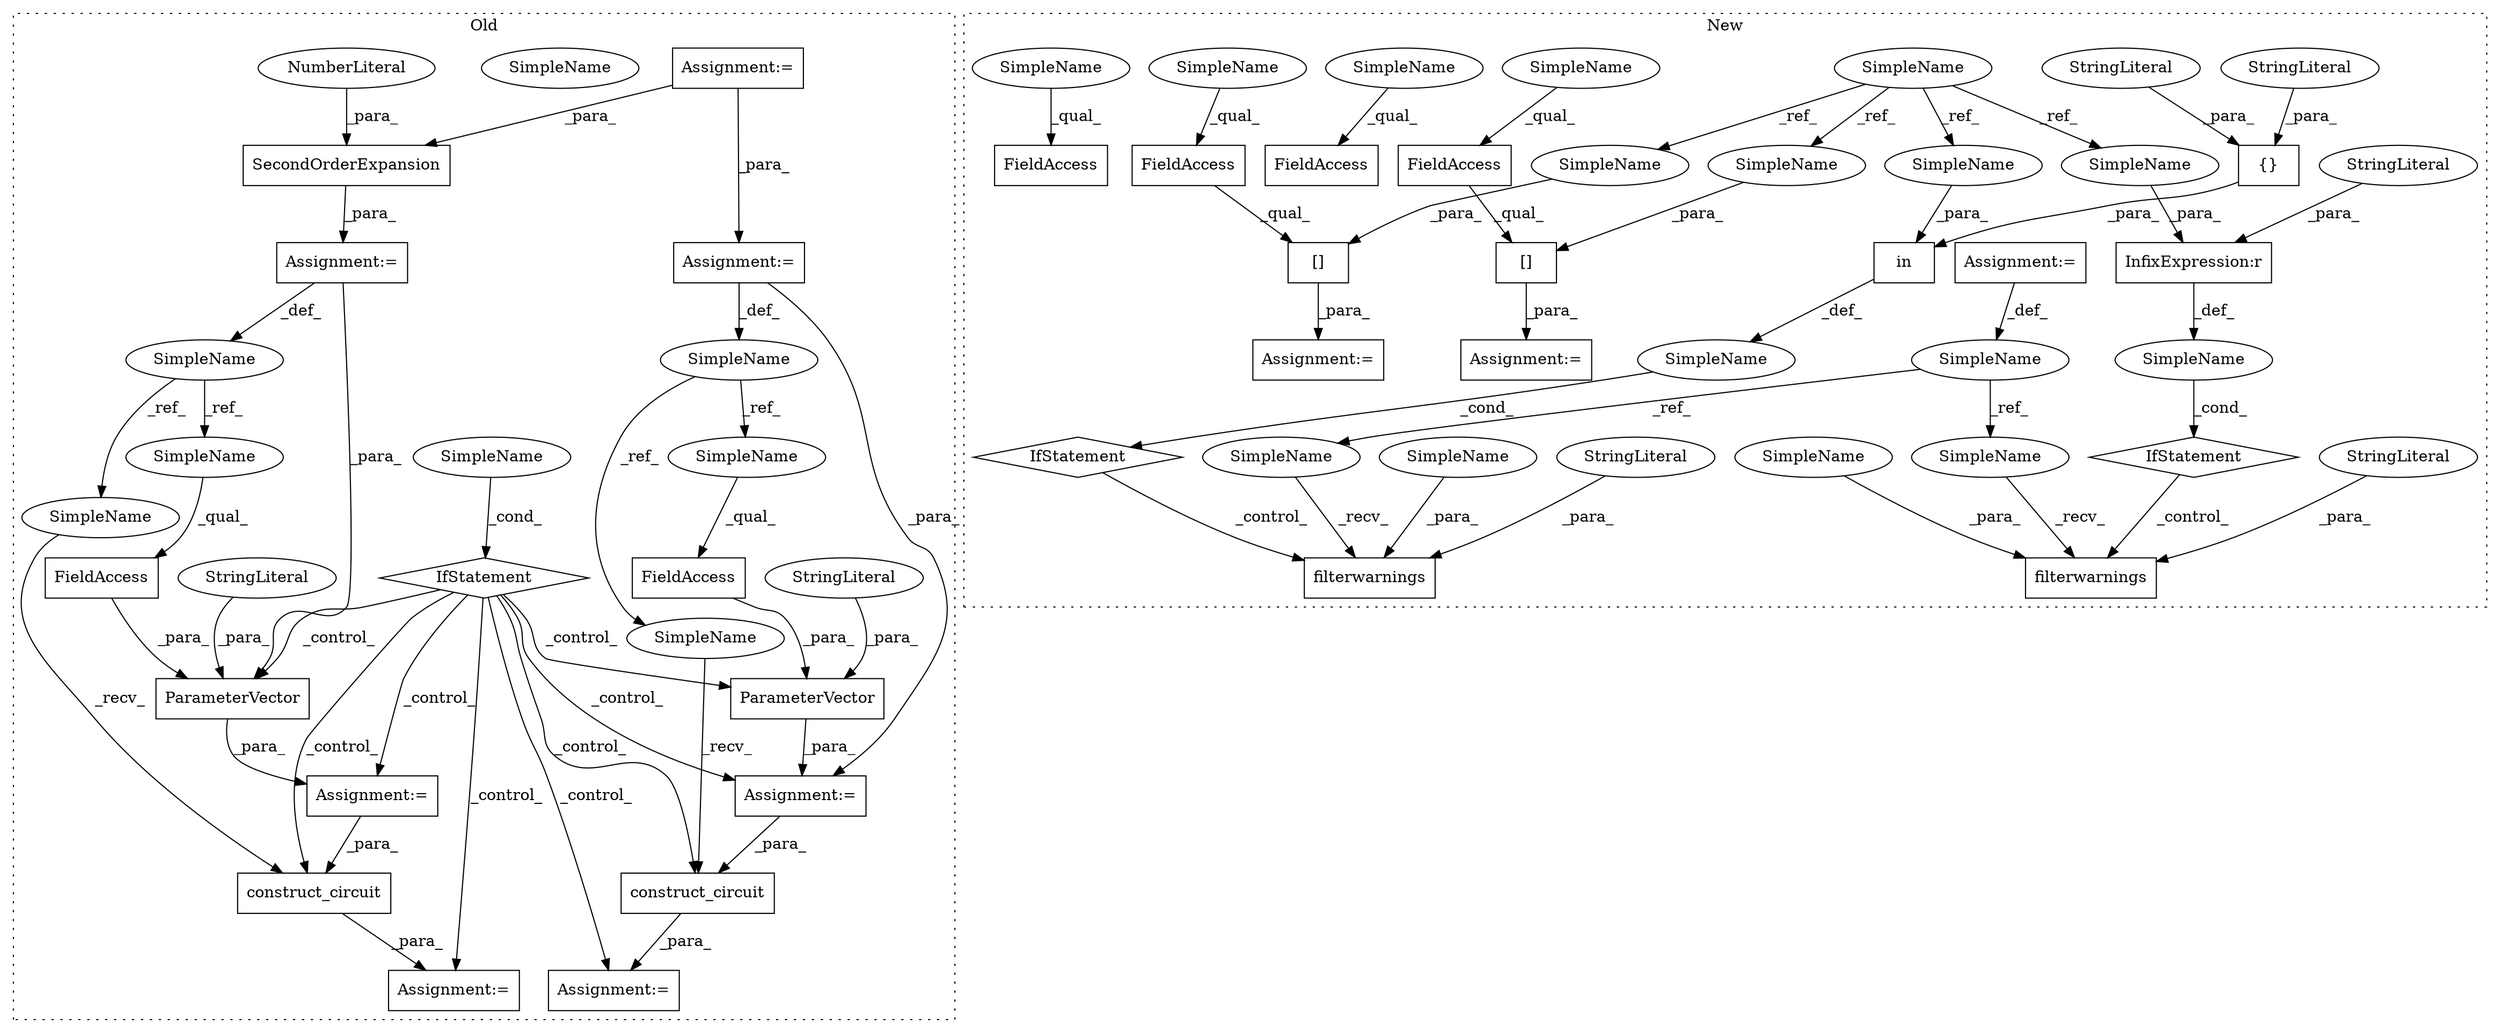 digraph G {
subgraph cluster0 {
1 [label="SecondOrderExpansion" a="32" s="10502,10535" l="21,1" shape="box"];
4 [label="NumberLiteral" a="34" s="10534" l="1" shape="ellipse"];
14 [label="FieldAccess" a="22" s="10623" l="29" shape="box"];
15 [label="Assignment:=" a="7" s="10501" l="1" shape="box"];
17 [label="SimpleName" a="42" s="10490" l="11" shape="ellipse"];
18 [label="construct_circuit" a="32" s="10685,10704" l="18,1" shape="box"];
21 [label="SimpleName" a="42" s="10579" l="12" shape="ellipse"];
22 [label="ParameterVector" a="32" s="10603,10652" l="16,1" shape="box"];
23 [label="StringLiteral" a="45" s="10619" l="3" shape="ellipse"];
25 [label="IfStatement" a="25" s="10575,10591" l="4,2" shape="diamond"];
27 [label="Assignment:=" a="7" s="10672" l="1" shape="box"];
28 [label="Assignment:=" a="7" s="10602" l="1" shape="box"];
38 [label="ParameterVector" a="32" s="10719,10766" l="16,1" shape="box"];
39 [label="FieldAccess" a="22" s="10743" l="23" shape="box"];
40 [label="SimpleName" a="42" s="10542" l="8" shape="ellipse"];
41 [label="construct_circuit" a="32" s="10793,10816" l="18,1" shape="box"];
42 [label="Assignment:=" a="7" s="10783" l="1" shape="box"];
43 [label="Assignment:=" a="7" s="10447" l="1" shape="box"];
44 [label="Assignment:=" a="7" s="10550" l="1" shape="box"];
45 [label="Assignment:=" a="7" s="10718" l="1" shape="box"];
46 [label="StringLiteral" a="45" s="10735" l="7" shape="ellipse"];
51 [label="SimpleName" a="42" s="10579" l="12" shape="ellipse"];
52 [label="SimpleName" a="42" s="10743" l="8" shape="ellipse"];
53 [label="SimpleName" a="42" s="10784" l="8" shape="ellipse"];
60 [label="SimpleName" a="42" s="10673" l="11" shape="ellipse"];
61 [label="SimpleName" a="42" s="10623" l="11" shape="ellipse"];
label = "Old";
style="dotted";
}
subgraph cluster1 {
2 [label="filterwarnings" a="32" s="12930,12972" l="15,1" shape="box"];
3 [label="filterwarnings" a="32" s="11828,11870" l="15,1" shape="box"];
5 [label="SimpleName" a="42" s="11285" l="8" shape="ellipse"];
6 [label="StringLiteral" a="45" s="12945" l="8" shape="ellipse"];
7 [label="StringLiteral" a="45" s="11843" l="8" shape="ellipse"];
8 [label="InfixExpression:r" a="27" s="11796" l="4" shape="box"];
9 [label="StringLiteral" a="45" s="11800" l="9" shape="ellipse"];
10 [label="SimpleName" a="42" s="" l="" shape="ellipse"];
11 [label="IfStatement" a="25" s="12717,12766" l="8,2" shape="diamond"];
12 [label="SimpleName" a="42" s="" l="" shape="ellipse"];
13 [label="IfStatement" a="25" s="11788,11809" l="4,2" shape="diamond"];
16 [label="Assignment:=" a="7" s="11285" l="8" shape="box"];
19 [label="SimpleName" a="42" s="11112" l="4" shape="ellipse"];
20 [label="[]" a="2" s="11708,11734" l="22,1" shape="box"];
24 [label="FieldAccess" a="22" s="11708" l="21" shape="box"];
26 [label="Assignment:=" a="7" s="11707" l="1" shape="box"];
29 [label="{}" a="4" s="12745,12765" l="1,1" shape="box"];
30 [label="[]" a="2" s="11754,11781" l="23,1" shape="box"];
31 [label="in" a="105" s="12725" l="41" shape="box"];
32 [label="StringLiteral" a="45" s="12746" l="9" shape="ellipse"];
33 [label="StringLiteral" a="45" s="12756" l="9" shape="ellipse"];
34 [label="FieldAccess" a="22" s="11754" l="22" shape="box"];
35 [label="Assignment:=" a="7" s="11753" l="1" shape="box"];
36 [label="FieldAccess" a="22" s="12057" l="24" shape="box"];
37 [label="FieldAccess" a="22" s="12110" l="32" shape="box"];
47 [label="SimpleName" a="42" s="11792" l="4" shape="ellipse"];
48 [label="SimpleName" a="42" s="12725" l="4" shape="ellipse"];
49 [label="SimpleName" a="42" s="11730" l="4" shape="ellipse"];
50 [label="SimpleName" a="42" s="11777" l="4" shape="ellipse"];
54 [label="SimpleName" a="42" s="11754" l="4" shape="ellipse"];
55 [label="SimpleName" a="42" s="12110" l="4" shape="ellipse"];
56 [label="SimpleName" a="42" s="11708" l="4" shape="ellipse"];
57 [label="SimpleName" a="42" s="12057" l="4" shape="ellipse"];
58 [label="SimpleName" a="42" s="12921" l="8" shape="ellipse"];
59 [label="SimpleName" a="42" s="11819" l="8" shape="ellipse"];
62 [label="SimpleName" a="42" s="12954" l="18" shape="ellipse"];
63 [label="SimpleName" a="42" s="11852" l="18" shape="ellipse"];
label = "New";
style="dotted";
}
1 -> 15 [label="_para_"];
4 -> 1 [label="_para_"];
5 -> 59 [label="_ref_"];
5 -> 58 [label="_ref_"];
6 -> 2 [label="_para_"];
7 -> 3 [label="_para_"];
8 -> 12 [label="_def_"];
9 -> 8 [label="_para_"];
10 -> 11 [label="_cond_"];
11 -> 2 [label="_control_"];
12 -> 13 [label="_cond_"];
13 -> 3 [label="_control_"];
14 -> 22 [label="_para_"];
15 -> 17 [label="_def_"];
15 -> 22 [label="_para_"];
16 -> 5 [label="_def_"];
17 -> 60 [label="_ref_"];
17 -> 61 [label="_ref_"];
18 -> 27 [label="_para_"];
19 -> 47 [label="_ref_"];
19 -> 49 [label="_ref_"];
19 -> 48 [label="_ref_"];
19 -> 50 [label="_ref_"];
20 -> 26 [label="_para_"];
22 -> 28 [label="_para_"];
23 -> 22 [label="_para_"];
24 -> 20 [label="_qual_"];
25 -> 28 [label="_control_"];
25 -> 42 [label="_control_"];
25 -> 41 [label="_control_"];
25 -> 18 [label="_control_"];
25 -> 38 [label="_control_"];
25 -> 45 [label="_control_"];
25 -> 27 [label="_control_"];
25 -> 22 [label="_control_"];
28 -> 18 [label="_para_"];
29 -> 31 [label="_para_"];
30 -> 35 [label="_para_"];
31 -> 10 [label="_def_"];
32 -> 29 [label="_para_"];
33 -> 29 [label="_para_"];
34 -> 30 [label="_qual_"];
38 -> 45 [label="_para_"];
39 -> 38 [label="_para_"];
40 -> 52 [label="_ref_"];
40 -> 53 [label="_ref_"];
41 -> 42 [label="_para_"];
43 -> 44 [label="_para_"];
43 -> 1 [label="_para_"];
44 -> 45 [label="_para_"];
44 -> 40 [label="_def_"];
45 -> 41 [label="_para_"];
46 -> 38 [label="_para_"];
47 -> 8 [label="_para_"];
48 -> 31 [label="_para_"];
49 -> 20 [label="_para_"];
50 -> 30 [label="_para_"];
51 -> 25 [label="_cond_"];
52 -> 39 [label="_qual_"];
53 -> 41 [label="_recv_"];
54 -> 34 [label="_qual_"];
55 -> 37 [label="_qual_"];
56 -> 24 [label="_qual_"];
57 -> 36 [label="_qual_"];
58 -> 2 [label="_recv_"];
59 -> 3 [label="_recv_"];
60 -> 18 [label="_recv_"];
61 -> 14 [label="_qual_"];
62 -> 2 [label="_para_"];
63 -> 3 [label="_para_"];
}